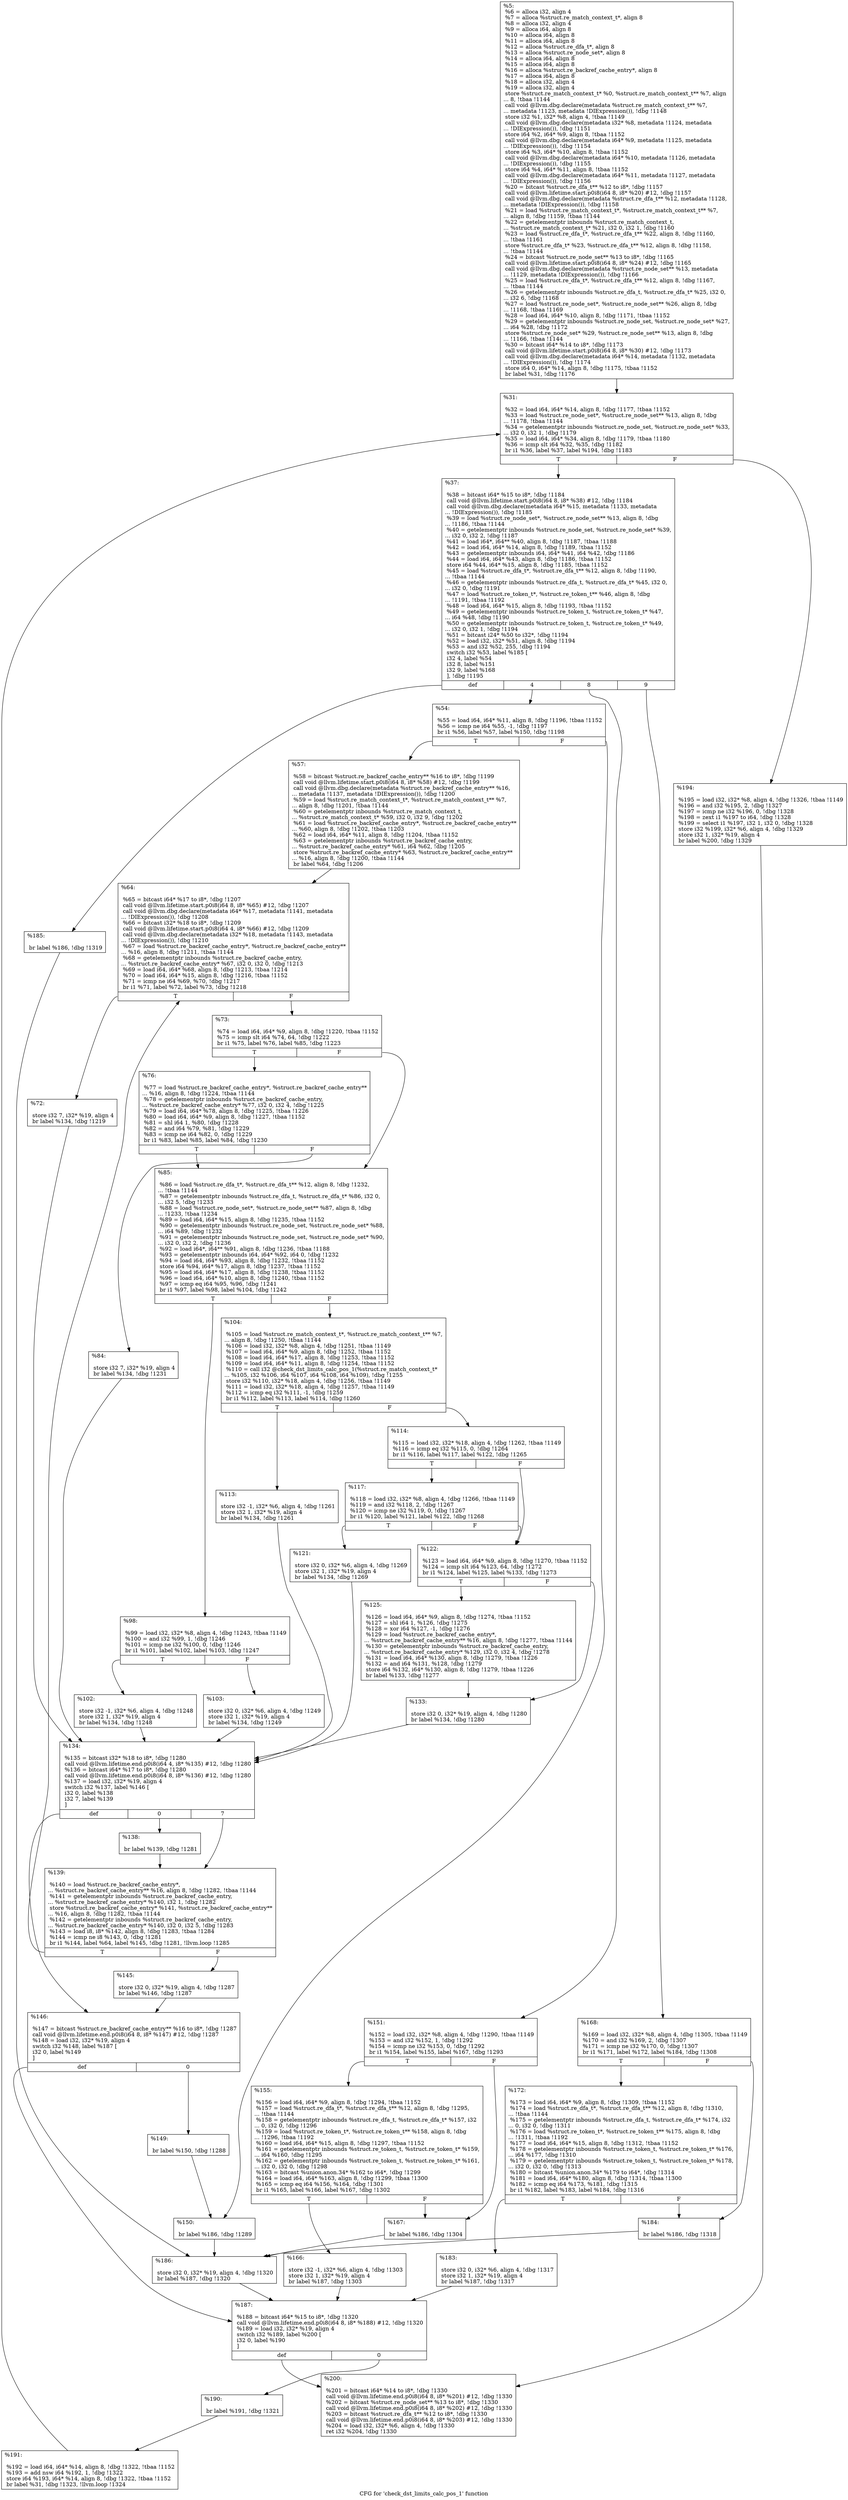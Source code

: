 digraph "CFG for 'check_dst_limits_calc_pos_1' function" {
	label="CFG for 'check_dst_limits_calc_pos_1' function";

	Node0xeaedb0 [shape=record,label="{%5:\l  %6 = alloca i32, align 4\l  %7 = alloca %struct.re_match_context_t*, align 8\l  %8 = alloca i32, align 4\l  %9 = alloca i64, align 8\l  %10 = alloca i64, align 8\l  %11 = alloca i64, align 8\l  %12 = alloca %struct.re_dfa_t*, align 8\l  %13 = alloca %struct.re_node_set*, align 8\l  %14 = alloca i64, align 8\l  %15 = alloca i64, align 8\l  %16 = alloca %struct.re_backref_cache_entry*, align 8\l  %17 = alloca i64, align 8\l  %18 = alloca i32, align 4\l  %19 = alloca i32, align 4\l  store %struct.re_match_context_t* %0, %struct.re_match_context_t** %7, align\l... 8, !tbaa !1144\l  call void @llvm.dbg.declare(metadata %struct.re_match_context_t** %7,\l... metadata !1123, metadata !DIExpression()), !dbg !1148\l  store i32 %1, i32* %8, align 4, !tbaa !1149\l  call void @llvm.dbg.declare(metadata i32* %8, metadata !1124, metadata\l... !DIExpression()), !dbg !1151\l  store i64 %2, i64* %9, align 8, !tbaa !1152\l  call void @llvm.dbg.declare(metadata i64* %9, metadata !1125, metadata\l... !DIExpression()), !dbg !1154\l  store i64 %3, i64* %10, align 8, !tbaa !1152\l  call void @llvm.dbg.declare(metadata i64* %10, metadata !1126, metadata\l... !DIExpression()), !dbg !1155\l  store i64 %4, i64* %11, align 8, !tbaa !1152\l  call void @llvm.dbg.declare(metadata i64* %11, metadata !1127, metadata\l... !DIExpression()), !dbg !1156\l  %20 = bitcast %struct.re_dfa_t** %12 to i8*, !dbg !1157\l  call void @llvm.lifetime.start.p0i8(i64 8, i8* %20) #12, !dbg !1157\l  call void @llvm.dbg.declare(metadata %struct.re_dfa_t** %12, metadata !1128,\l... metadata !DIExpression()), !dbg !1158\l  %21 = load %struct.re_match_context_t*, %struct.re_match_context_t** %7,\l... align 8, !dbg !1159, !tbaa !1144\l  %22 = getelementptr inbounds %struct.re_match_context_t,\l... %struct.re_match_context_t* %21, i32 0, i32 1, !dbg !1160\l  %23 = load %struct.re_dfa_t*, %struct.re_dfa_t** %22, align 8, !dbg !1160,\l... !tbaa !1161\l  store %struct.re_dfa_t* %23, %struct.re_dfa_t** %12, align 8, !dbg !1158,\l... !tbaa !1144\l  %24 = bitcast %struct.re_node_set** %13 to i8*, !dbg !1165\l  call void @llvm.lifetime.start.p0i8(i64 8, i8* %24) #12, !dbg !1165\l  call void @llvm.dbg.declare(metadata %struct.re_node_set** %13, metadata\l... !1129, metadata !DIExpression()), !dbg !1166\l  %25 = load %struct.re_dfa_t*, %struct.re_dfa_t** %12, align 8, !dbg !1167,\l... !tbaa !1144\l  %26 = getelementptr inbounds %struct.re_dfa_t, %struct.re_dfa_t* %25, i32 0,\l... i32 6, !dbg !1168\l  %27 = load %struct.re_node_set*, %struct.re_node_set** %26, align 8, !dbg\l... !1168, !tbaa !1169\l  %28 = load i64, i64* %10, align 8, !dbg !1171, !tbaa !1152\l  %29 = getelementptr inbounds %struct.re_node_set, %struct.re_node_set* %27,\l... i64 %28, !dbg !1172\l  store %struct.re_node_set* %29, %struct.re_node_set** %13, align 8, !dbg\l... !1166, !tbaa !1144\l  %30 = bitcast i64* %14 to i8*, !dbg !1173\l  call void @llvm.lifetime.start.p0i8(i64 8, i8* %30) #12, !dbg !1173\l  call void @llvm.dbg.declare(metadata i64* %14, metadata !1132, metadata\l... !DIExpression()), !dbg !1174\l  store i64 0, i64* %14, align 8, !dbg !1175, !tbaa !1152\l  br label %31, !dbg !1176\l}"];
	Node0xeaedb0 -> Node0xeb2f20;
	Node0xeb2f20 [shape=record,label="{%31:\l\l  %32 = load i64, i64* %14, align 8, !dbg !1177, !tbaa !1152\l  %33 = load %struct.re_node_set*, %struct.re_node_set** %13, align 8, !dbg\l... !1178, !tbaa !1144\l  %34 = getelementptr inbounds %struct.re_node_set, %struct.re_node_set* %33,\l... i32 0, i32 1, !dbg !1179\l  %35 = load i64, i64* %34, align 8, !dbg !1179, !tbaa !1180\l  %36 = icmp slt i64 %32, %35, !dbg !1182\l  br i1 %36, label %37, label %194, !dbg !1183\l|{<s0>T|<s1>F}}"];
	Node0xeb2f20:s0 -> Node0xeb7120;
	Node0xeb2f20:s1 -> Node0xeb7da0;
	Node0xeb7120 [shape=record,label="{%37:\l\l  %38 = bitcast i64* %15 to i8*, !dbg !1184\l  call void @llvm.lifetime.start.p0i8(i64 8, i8* %38) #12, !dbg !1184\l  call void @llvm.dbg.declare(metadata i64* %15, metadata !1133, metadata\l... !DIExpression()), !dbg !1185\l  %39 = load %struct.re_node_set*, %struct.re_node_set** %13, align 8, !dbg\l... !1186, !tbaa !1144\l  %40 = getelementptr inbounds %struct.re_node_set, %struct.re_node_set* %39,\l... i32 0, i32 2, !dbg !1187\l  %41 = load i64*, i64** %40, align 8, !dbg !1187, !tbaa !1188\l  %42 = load i64, i64* %14, align 8, !dbg !1189, !tbaa !1152\l  %43 = getelementptr inbounds i64, i64* %41, i64 %42, !dbg !1186\l  %44 = load i64, i64* %43, align 8, !dbg !1186, !tbaa !1152\l  store i64 %44, i64* %15, align 8, !dbg !1185, !tbaa !1152\l  %45 = load %struct.re_dfa_t*, %struct.re_dfa_t** %12, align 8, !dbg !1190,\l... !tbaa !1144\l  %46 = getelementptr inbounds %struct.re_dfa_t, %struct.re_dfa_t* %45, i32 0,\l... i32 0, !dbg !1191\l  %47 = load %struct.re_token_t*, %struct.re_token_t** %46, align 8, !dbg\l... !1191, !tbaa !1192\l  %48 = load i64, i64* %15, align 8, !dbg !1193, !tbaa !1152\l  %49 = getelementptr inbounds %struct.re_token_t, %struct.re_token_t* %47,\l... i64 %48, !dbg !1190\l  %50 = getelementptr inbounds %struct.re_token_t, %struct.re_token_t* %49,\l... i32 0, i32 1, !dbg !1194\l  %51 = bitcast i24* %50 to i32*, !dbg !1194\l  %52 = load i32, i32* %51, align 8, !dbg !1194\l  %53 = and i32 %52, 255, !dbg !1194\l  switch i32 %53, label %185 [\l    i32 4, label %54\l    i32 8, label %151\l    i32 9, label %168\l  ], !dbg !1195\l|{<s0>def|<s1>4|<s2>8|<s3>9}}"];
	Node0xeb7120:s0 -> Node0xeb7c10;
	Node0xeb7120:s1 -> Node0xeb7170;
	Node0xeb7120:s2 -> Node0xeb7990;
	Node0xeb7120:s3 -> Node0xeb7ad0;
	Node0xeb7170 [shape=record,label="{%54:\l\l  %55 = load i64, i64* %11, align 8, !dbg !1196, !tbaa !1152\l  %56 = icmp ne i64 %55, -1, !dbg !1197\l  br i1 %56, label %57, label %150, !dbg !1198\l|{<s0>T|<s1>F}}"];
	Node0xeb7170:s0 -> Node0xeb71c0;
	Node0xeb7170:s1 -> Node0xeb7940;
	Node0xeb71c0 [shape=record,label="{%57:\l\l  %58 = bitcast %struct.re_backref_cache_entry** %16 to i8*, !dbg !1199\l  call void @llvm.lifetime.start.p0i8(i64 8, i8* %58) #12, !dbg !1199\l  call void @llvm.dbg.declare(metadata %struct.re_backref_cache_entry** %16,\l... metadata !1137, metadata !DIExpression()), !dbg !1200\l  %59 = load %struct.re_match_context_t*, %struct.re_match_context_t** %7,\l... align 8, !dbg !1201, !tbaa !1144\l  %60 = getelementptr inbounds %struct.re_match_context_t,\l... %struct.re_match_context_t* %59, i32 0, i32 9, !dbg !1202\l  %61 = load %struct.re_backref_cache_entry*, %struct.re_backref_cache_entry**\l... %60, align 8, !dbg !1202, !tbaa !1203\l  %62 = load i64, i64* %11, align 8, !dbg !1204, !tbaa !1152\l  %63 = getelementptr inbounds %struct.re_backref_cache_entry,\l... %struct.re_backref_cache_entry* %61, i64 %62, !dbg !1205\l  store %struct.re_backref_cache_entry* %63, %struct.re_backref_cache_entry**\l... %16, align 8, !dbg !1200, !tbaa !1144\l  br label %64, !dbg !1206\l}"];
	Node0xeb71c0 -> Node0xeb7210;
	Node0xeb7210 [shape=record,label="{%64:\l\l  %65 = bitcast i64* %17 to i8*, !dbg !1207\l  call void @llvm.lifetime.start.p0i8(i64 8, i8* %65) #12, !dbg !1207\l  call void @llvm.dbg.declare(metadata i64* %17, metadata !1141, metadata\l... !DIExpression()), !dbg !1208\l  %66 = bitcast i32* %18 to i8*, !dbg !1209\l  call void @llvm.lifetime.start.p0i8(i64 4, i8* %66) #12, !dbg !1209\l  call void @llvm.dbg.declare(metadata i32* %18, metadata !1143, metadata\l... !DIExpression()), !dbg !1210\l  %67 = load %struct.re_backref_cache_entry*, %struct.re_backref_cache_entry**\l... %16, align 8, !dbg !1211, !tbaa !1144\l  %68 = getelementptr inbounds %struct.re_backref_cache_entry,\l... %struct.re_backref_cache_entry* %67, i32 0, i32 0, !dbg !1213\l  %69 = load i64, i64* %68, align 8, !dbg !1213, !tbaa !1214\l  %70 = load i64, i64* %15, align 8, !dbg !1216, !tbaa !1152\l  %71 = icmp ne i64 %69, %70, !dbg !1217\l  br i1 %71, label %72, label %73, !dbg !1218\l|{<s0>T|<s1>F}}"];
	Node0xeb7210:s0 -> Node0xeb7260;
	Node0xeb7210:s1 -> Node0xeb72b0;
	Node0xeb7260 [shape=record,label="{%72:\l\l  store i32 7, i32* %19, align 4\l  br label %134, !dbg !1219\l}"];
	Node0xeb7260 -> Node0xeb7760;
	Node0xeb72b0 [shape=record,label="{%73:\l\l  %74 = load i64, i64* %9, align 8, !dbg !1220, !tbaa !1152\l  %75 = icmp slt i64 %74, 64, !dbg !1222\l  br i1 %75, label %76, label %85, !dbg !1223\l|{<s0>T|<s1>F}}"];
	Node0xeb72b0:s0 -> Node0xeb7300;
	Node0xeb72b0:s1 -> Node0xeb73a0;
	Node0xeb7300 [shape=record,label="{%76:\l\l  %77 = load %struct.re_backref_cache_entry*, %struct.re_backref_cache_entry**\l... %16, align 8, !dbg !1224, !tbaa !1144\l  %78 = getelementptr inbounds %struct.re_backref_cache_entry,\l... %struct.re_backref_cache_entry* %77, i32 0, i32 4, !dbg !1225\l  %79 = load i64, i64* %78, align 8, !dbg !1225, !tbaa !1226\l  %80 = load i64, i64* %9, align 8, !dbg !1227, !tbaa !1152\l  %81 = shl i64 1, %80, !dbg !1228\l  %82 = and i64 %79, %81, !dbg !1229\l  %83 = icmp ne i64 %82, 0, !dbg !1229\l  br i1 %83, label %85, label %84, !dbg !1230\l|{<s0>T|<s1>F}}"];
	Node0xeb7300:s0 -> Node0xeb73a0;
	Node0xeb7300:s1 -> Node0xeb7350;
	Node0xeb7350 [shape=record,label="{%84:\l\l  store i32 7, i32* %19, align 4\l  br label %134, !dbg !1231\l}"];
	Node0xeb7350 -> Node0xeb7760;
	Node0xeb73a0 [shape=record,label="{%85:\l\l  %86 = load %struct.re_dfa_t*, %struct.re_dfa_t** %12, align 8, !dbg !1232,\l... !tbaa !1144\l  %87 = getelementptr inbounds %struct.re_dfa_t, %struct.re_dfa_t* %86, i32 0,\l... i32 5, !dbg !1233\l  %88 = load %struct.re_node_set*, %struct.re_node_set** %87, align 8, !dbg\l... !1233, !tbaa !1234\l  %89 = load i64, i64* %15, align 8, !dbg !1235, !tbaa !1152\l  %90 = getelementptr inbounds %struct.re_node_set, %struct.re_node_set* %88,\l... i64 %89, !dbg !1232\l  %91 = getelementptr inbounds %struct.re_node_set, %struct.re_node_set* %90,\l... i32 0, i32 2, !dbg !1236\l  %92 = load i64*, i64** %91, align 8, !dbg !1236, !tbaa !1188\l  %93 = getelementptr inbounds i64, i64* %92, i64 0, !dbg !1232\l  %94 = load i64, i64* %93, align 8, !dbg !1232, !tbaa !1152\l  store i64 %94, i64* %17, align 8, !dbg !1237, !tbaa !1152\l  %95 = load i64, i64* %17, align 8, !dbg !1238, !tbaa !1152\l  %96 = load i64, i64* %10, align 8, !dbg !1240, !tbaa !1152\l  %97 = icmp eq i64 %95, %96, !dbg !1241\l  br i1 %97, label %98, label %104, !dbg !1242\l|{<s0>T|<s1>F}}"];
	Node0xeb73a0:s0 -> Node0xeb73f0;
	Node0xeb73a0:s1 -> Node0xeb74e0;
	Node0xeb73f0 [shape=record,label="{%98:\l\l  %99 = load i32, i32* %8, align 4, !dbg !1243, !tbaa !1149\l  %100 = and i32 %99, 1, !dbg !1246\l  %101 = icmp ne i32 %100, 0, !dbg !1246\l  br i1 %101, label %102, label %103, !dbg !1247\l|{<s0>T|<s1>F}}"];
	Node0xeb73f0:s0 -> Node0xeb7440;
	Node0xeb73f0:s1 -> Node0xeb7490;
	Node0xeb7440 [shape=record,label="{%102:\l\l  store i32 -1, i32* %6, align 4, !dbg !1248\l  store i32 1, i32* %19, align 4\l  br label %134, !dbg !1248\l}"];
	Node0xeb7440 -> Node0xeb7760;
	Node0xeb7490 [shape=record,label="{%103:\l\l  store i32 0, i32* %6, align 4, !dbg !1249\l  store i32 1, i32* %19, align 4\l  br label %134, !dbg !1249\l}"];
	Node0xeb7490 -> Node0xeb7760;
	Node0xeb74e0 [shape=record,label="{%104:\l\l  %105 = load %struct.re_match_context_t*, %struct.re_match_context_t** %7,\l... align 8, !dbg !1250, !tbaa !1144\l  %106 = load i32, i32* %8, align 4, !dbg !1251, !tbaa !1149\l  %107 = load i64, i64* %9, align 8, !dbg !1252, !tbaa !1152\l  %108 = load i64, i64* %17, align 8, !dbg !1253, !tbaa !1152\l  %109 = load i64, i64* %11, align 8, !dbg !1254, !tbaa !1152\l  %110 = call i32 @check_dst_limits_calc_pos_1(%struct.re_match_context_t*\l... %105, i32 %106, i64 %107, i64 %108, i64 %109), !dbg !1255\l  store i32 %110, i32* %18, align 4, !dbg !1256, !tbaa !1149\l  %111 = load i32, i32* %18, align 4, !dbg !1257, !tbaa !1149\l  %112 = icmp eq i32 %111, -1, !dbg !1259\l  br i1 %112, label %113, label %114, !dbg !1260\l|{<s0>T|<s1>F}}"];
	Node0xeb74e0:s0 -> Node0xeb7530;
	Node0xeb74e0:s1 -> Node0xeb7580;
	Node0xeb7530 [shape=record,label="{%113:\l\l  store i32 -1, i32* %6, align 4, !dbg !1261\l  store i32 1, i32* %19, align 4\l  br label %134, !dbg !1261\l}"];
	Node0xeb7530 -> Node0xeb7760;
	Node0xeb7580 [shape=record,label="{%114:\l\l  %115 = load i32, i32* %18, align 4, !dbg !1262, !tbaa !1149\l  %116 = icmp eq i32 %115, 0, !dbg !1264\l  br i1 %116, label %117, label %122, !dbg !1265\l|{<s0>T|<s1>F}}"];
	Node0xeb7580:s0 -> Node0xeb75d0;
	Node0xeb7580:s1 -> Node0xeb7670;
	Node0xeb75d0 [shape=record,label="{%117:\l\l  %118 = load i32, i32* %8, align 4, !dbg !1266, !tbaa !1149\l  %119 = and i32 %118, 2, !dbg !1267\l  %120 = icmp ne i32 %119, 0, !dbg !1267\l  br i1 %120, label %121, label %122, !dbg !1268\l|{<s0>T|<s1>F}}"];
	Node0xeb75d0:s0 -> Node0xeb7620;
	Node0xeb75d0:s1 -> Node0xeb7670;
	Node0xeb7620 [shape=record,label="{%121:\l\l  store i32 0, i32* %6, align 4, !dbg !1269\l  store i32 1, i32* %19, align 4\l  br label %134, !dbg !1269\l}"];
	Node0xeb7620 -> Node0xeb7760;
	Node0xeb7670 [shape=record,label="{%122:\l\l  %123 = load i64, i64* %9, align 8, !dbg !1270, !tbaa !1152\l  %124 = icmp slt i64 %123, 64, !dbg !1272\l  br i1 %124, label %125, label %133, !dbg !1273\l|{<s0>T|<s1>F}}"];
	Node0xeb7670:s0 -> Node0xeb76c0;
	Node0xeb7670:s1 -> Node0xeb7710;
	Node0xeb76c0 [shape=record,label="{%125:\l\l  %126 = load i64, i64* %9, align 8, !dbg !1274, !tbaa !1152\l  %127 = shl i64 1, %126, !dbg !1275\l  %128 = xor i64 %127, -1, !dbg !1276\l  %129 = load %struct.re_backref_cache_entry*,\l... %struct.re_backref_cache_entry** %16, align 8, !dbg !1277, !tbaa !1144\l  %130 = getelementptr inbounds %struct.re_backref_cache_entry,\l... %struct.re_backref_cache_entry* %129, i32 0, i32 4, !dbg !1278\l  %131 = load i64, i64* %130, align 8, !dbg !1279, !tbaa !1226\l  %132 = and i64 %131, %128, !dbg !1279\l  store i64 %132, i64* %130, align 8, !dbg !1279, !tbaa !1226\l  br label %133, !dbg !1277\l}"];
	Node0xeb76c0 -> Node0xeb7710;
	Node0xeb7710 [shape=record,label="{%133:\l\l  store i32 0, i32* %19, align 4, !dbg !1280\l  br label %134, !dbg !1280\l}"];
	Node0xeb7710 -> Node0xeb7760;
	Node0xeb7760 [shape=record,label="{%134:\l\l  %135 = bitcast i32* %18 to i8*, !dbg !1280\l  call void @llvm.lifetime.end.p0i8(i64 4, i8* %135) #12, !dbg !1280\l  %136 = bitcast i64* %17 to i8*, !dbg !1280\l  call void @llvm.lifetime.end.p0i8(i64 8, i8* %136) #12, !dbg !1280\l  %137 = load i32, i32* %19, align 4\l  switch i32 %137, label %146 [\l    i32 0, label %138\l    i32 7, label %139\l  ]\l|{<s0>def|<s1>0|<s2>7}}"];
	Node0xeb7760:s0 -> Node0xeb78a0;
	Node0xeb7760:s1 -> Node0xeb77b0;
	Node0xeb7760:s2 -> Node0xeb7800;
	Node0xeb77b0 [shape=record,label="{%138:\l\l  br label %139, !dbg !1281\l}"];
	Node0xeb77b0 -> Node0xeb7800;
	Node0xeb7800 [shape=record,label="{%139:\l\l  %140 = load %struct.re_backref_cache_entry*,\l... %struct.re_backref_cache_entry** %16, align 8, !dbg !1282, !tbaa !1144\l  %141 = getelementptr inbounds %struct.re_backref_cache_entry,\l... %struct.re_backref_cache_entry* %140, i32 1, !dbg !1282\l  store %struct.re_backref_cache_entry* %141, %struct.re_backref_cache_entry**\l... %16, align 8, !dbg !1282, !tbaa !1144\l  %142 = getelementptr inbounds %struct.re_backref_cache_entry,\l... %struct.re_backref_cache_entry* %140, i32 0, i32 5, !dbg !1283\l  %143 = load i8, i8* %142, align 8, !dbg !1283, !tbaa !1284\l  %144 = icmp ne i8 %143, 0, !dbg !1281\l  br i1 %144, label %64, label %145, !dbg !1281, !llvm.loop !1285\l|{<s0>T|<s1>F}}"];
	Node0xeb7800:s0 -> Node0xeb7210;
	Node0xeb7800:s1 -> Node0xeb7850;
	Node0xeb7850 [shape=record,label="{%145:\l\l  store i32 0, i32* %19, align 4, !dbg !1287\l  br label %146, !dbg !1287\l}"];
	Node0xeb7850 -> Node0xeb78a0;
	Node0xeb78a0 [shape=record,label="{%146:\l\l  %147 = bitcast %struct.re_backref_cache_entry** %16 to i8*, !dbg !1287\l  call void @llvm.lifetime.end.p0i8(i64 8, i8* %147) #12, !dbg !1287\l  %148 = load i32, i32* %19, align 4\l  switch i32 %148, label %187 [\l    i32 0, label %149\l  ]\l|{<s0>def|<s1>0}}"];
	Node0xeb78a0:s0 -> Node0xeb7cb0;
	Node0xeb78a0:s1 -> Node0xeb78f0;
	Node0xeb78f0 [shape=record,label="{%149:\l\l  br label %150, !dbg !1288\l}"];
	Node0xeb78f0 -> Node0xeb7940;
	Node0xeb7940 [shape=record,label="{%150:\l\l  br label %186, !dbg !1289\l}"];
	Node0xeb7940 -> Node0xeb7c60;
	Node0xeb7990 [shape=record,label="{%151:\l\l  %152 = load i32, i32* %8, align 4, !dbg !1290, !tbaa !1149\l  %153 = and i32 %152, 1, !dbg !1292\l  %154 = icmp ne i32 %153, 0, !dbg !1292\l  br i1 %154, label %155, label %167, !dbg !1293\l|{<s0>T|<s1>F}}"];
	Node0xeb7990:s0 -> Node0xeb79e0;
	Node0xeb7990:s1 -> Node0xeb7a80;
	Node0xeb79e0 [shape=record,label="{%155:\l\l  %156 = load i64, i64* %9, align 8, !dbg !1294, !tbaa !1152\l  %157 = load %struct.re_dfa_t*, %struct.re_dfa_t** %12, align 8, !dbg !1295,\l... !tbaa !1144\l  %158 = getelementptr inbounds %struct.re_dfa_t, %struct.re_dfa_t* %157, i32\l... 0, i32 0, !dbg !1296\l  %159 = load %struct.re_token_t*, %struct.re_token_t** %158, align 8, !dbg\l... !1296, !tbaa !1192\l  %160 = load i64, i64* %15, align 8, !dbg !1297, !tbaa !1152\l  %161 = getelementptr inbounds %struct.re_token_t, %struct.re_token_t* %159,\l... i64 %160, !dbg !1295\l  %162 = getelementptr inbounds %struct.re_token_t, %struct.re_token_t* %161,\l... i32 0, i32 0, !dbg !1298\l  %163 = bitcast %union.anon.34* %162 to i64*, !dbg !1299\l  %164 = load i64, i64* %163, align 8, !dbg !1299, !tbaa !1300\l  %165 = icmp eq i64 %156, %164, !dbg !1301\l  br i1 %165, label %166, label %167, !dbg !1302\l|{<s0>T|<s1>F}}"];
	Node0xeb79e0:s0 -> Node0xeb7a30;
	Node0xeb79e0:s1 -> Node0xeb7a80;
	Node0xeb7a30 [shape=record,label="{%166:\l\l  store i32 -1, i32* %6, align 4, !dbg !1303\l  store i32 1, i32* %19, align 4\l  br label %187, !dbg !1303\l}"];
	Node0xeb7a30 -> Node0xeb7cb0;
	Node0xeb7a80 [shape=record,label="{%167:\l\l  br label %186, !dbg !1304\l}"];
	Node0xeb7a80 -> Node0xeb7c60;
	Node0xeb7ad0 [shape=record,label="{%168:\l\l  %169 = load i32, i32* %8, align 4, !dbg !1305, !tbaa !1149\l  %170 = and i32 %169, 2, !dbg !1307\l  %171 = icmp ne i32 %170, 0, !dbg !1307\l  br i1 %171, label %172, label %184, !dbg !1308\l|{<s0>T|<s1>F}}"];
	Node0xeb7ad0:s0 -> Node0xeb7b20;
	Node0xeb7ad0:s1 -> Node0xeb7bc0;
	Node0xeb7b20 [shape=record,label="{%172:\l\l  %173 = load i64, i64* %9, align 8, !dbg !1309, !tbaa !1152\l  %174 = load %struct.re_dfa_t*, %struct.re_dfa_t** %12, align 8, !dbg !1310,\l... !tbaa !1144\l  %175 = getelementptr inbounds %struct.re_dfa_t, %struct.re_dfa_t* %174, i32\l... 0, i32 0, !dbg !1311\l  %176 = load %struct.re_token_t*, %struct.re_token_t** %175, align 8, !dbg\l... !1311, !tbaa !1192\l  %177 = load i64, i64* %15, align 8, !dbg !1312, !tbaa !1152\l  %178 = getelementptr inbounds %struct.re_token_t, %struct.re_token_t* %176,\l... i64 %177, !dbg !1310\l  %179 = getelementptr inbounds %struct.re_token_t, %struct.re_token_t* %178,\l... i32 0, i32 0, !dbg !1313\l  %180 = bitcast %union.anon.34* %179 to i64*, !dbg !1314\l  %181 = load i64, i64* %180, align 8, !dbg !1314, !tbaa !1300\l  %182 = icmp eq i64 %173, %181, !dbg !1315\l  br i1 %182, label %183, label %184, !dbg !1316\l|{<s0>T|<s1>F}}"];
	Node0xeb7b20:s0 -> Node0xeb7b70;
	Node0xeb7b20:s1 -> Node0xeb7bc0;
	Node0xeb7b70 [shape=record,label="{%183:\l\l  store i32 0, i32* %6, align 4, !dbg !1317\l  store i32 1, i32* %19, align 4\l  br label %187, !dbg !1317\l}"];
	Node0xeb7b70 -> Node0xeb7cb0;
	Node0xeb7bc0 [shape=record,label="{%184:\l\l  br label %186, !dbg !1318\l}"];
	Node0xeb7bc0 -> Node0xeb7c60;
	Node0xeb7c10 [shape=record,label="{%185:\l\l  br label %186, !dbg !1319\l}"];
	Node0xeb7c10 -> Node0xeb7c60;
	Node0xeb7c60 [shape=record,label="{%186:\l\l  store i32 0, i32* %19, align 4, !dbg !1320\l  br label %187, !dbg !1320\l}"];
	Node0xeb7c60 -> Node0xeb7cb0;
	Node0xeb7cb0 [shape=record,label="{%187:\l\l  %188 = bitcast i64* %15 to i8*, !dbg !1320\l  call void @llvm.lifetime.end.p0i8(i64 8, i8* %188) #12, !dbg !1320\l  %189 = load i32, i32* %19, align 4\l  switch i32 %189, label %200 [\l    i32 0, label %190\l  ]\l|{<s0>def|<s1>0}}"];
	Node0xeb7cb0:s0 -> Node0xeb7df0;
	Node0xeb7cb0:s1 -> Node0xeb7d00;
	Node0xeb7d00 [shape=record,label="{%190:\l\l  br label %191, !dbg !1321\l}"];
	Node0xeb7d00 -> Node0xeb7d50;
	Node0xeb7d50 [shape=record,label="{%191:\l\l  %192 = load i64, i64* %14, align 8, !dbg !1322, !tbaa !1152\l  %193 = add nsw i64 %192, 1, !dbg !1322\l  store i64 %193, i64* %14, align 8, !dbg !1322, !tbaa !1152\l  br label %31, !dbg !1323, !llvm.loop !1324\l}"];
	Node0xeb7d50 -> Node0xeb2f20;
	Node0xeb7da0 [shape=record,label="{%194:\l\l  %195 = load i32, i32* %8, align 4, !dbg !1326, !tbaa !1149\l  %196 = and i32 %195, 2, !dbg !1327\l  %197 = icmp ne i32 %196, 0, !dbg !1328\l  %198 = zext i1 %197 to i64, !dbg !1328\l  %199 = select i1 %197, i32 1, i32 0, !dbg !1328\l  store i32 %199, i32* %6, align 4, !dbg !1329\l  store i32 1, i32* %19, align 4\l  br label %200, !dbg !1329\l}"];
	Node0xeb7da0 -> Node0xeb7df0;
	Node0xeb7df0 [shape=record,label="{%200:\l\l  %201 = bitcast i64* %14 to i8*, !dbg !1330\l  call void @llvm.lifetime.end.p0i8(i64 8, i8* %201) #12, !dbg !1330\l  %202 = bitcast %struct.re_node_set** %13 to i8*, !dbg !1330\l  call void @llvm.lifetime.end.p0i8(i64 8, i8* %202) #12, !dbg !1330\l  %203 = bitcast %struct.re_dfa_t** %12 to i8*, !dbg !1330\l  call void @llvm.lifetime.end.p0i8(i64 8, i8* %203) #12, !dbg !1330\l  %204 = load i32, i32* %6, align 4, !dbg !1330\l  ret i32 %204, !dbg !1330\l}"];
}
